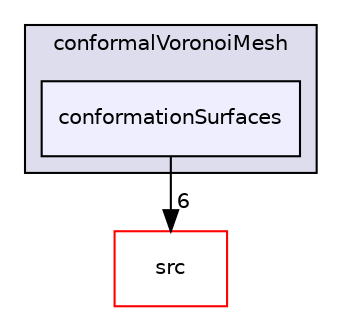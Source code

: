 digraph "applications/utilities/mesh/generation/foamyMesh/conformalVoronoiMesh/conformationSurfaces" {
  bgcolor=transparent;
  compound=true
  node [ fontsize="10", fontname="Helvetica"];
  edge [ labelfontsize="10", labelfontname="Helvetica"];
  subgraph clusterdir_616e89101b4d92e7765258ddbabd9ee1 {
    graph [ bgcolor="#ddddee", pencolor="black", label="conformalVoronoiMesh" fontname="Helvetica", fontsize="10", URL="dir_616e89101b4d92e7765258ddbabd9ee1.html"]
  dir_2620dcc07dc81ce1ef4379237ffdbf3e [shape=box, label="conformationSurfaces", style="filled", fillcolor="#eeeeff", pencolor="black", URL="dir_2620dcc07dc81ce1ef4379237ffdbf3e.html"];
  }
  dir_68267d1309a1af8e8297ef4c3efbcdba [shape=box label="src" color="red" URL="dir_68267d1309a1af8e8297ef4c3efbcdba.html"];
  dir_2620dcc07dc81ce1ef4379237ffdbf3e->dir_68267d1309a1af8e8297ef4c3efbcdba [headlabel="6", labeldistance=1.5 headhref="dir_000543_000736.html"];
}
